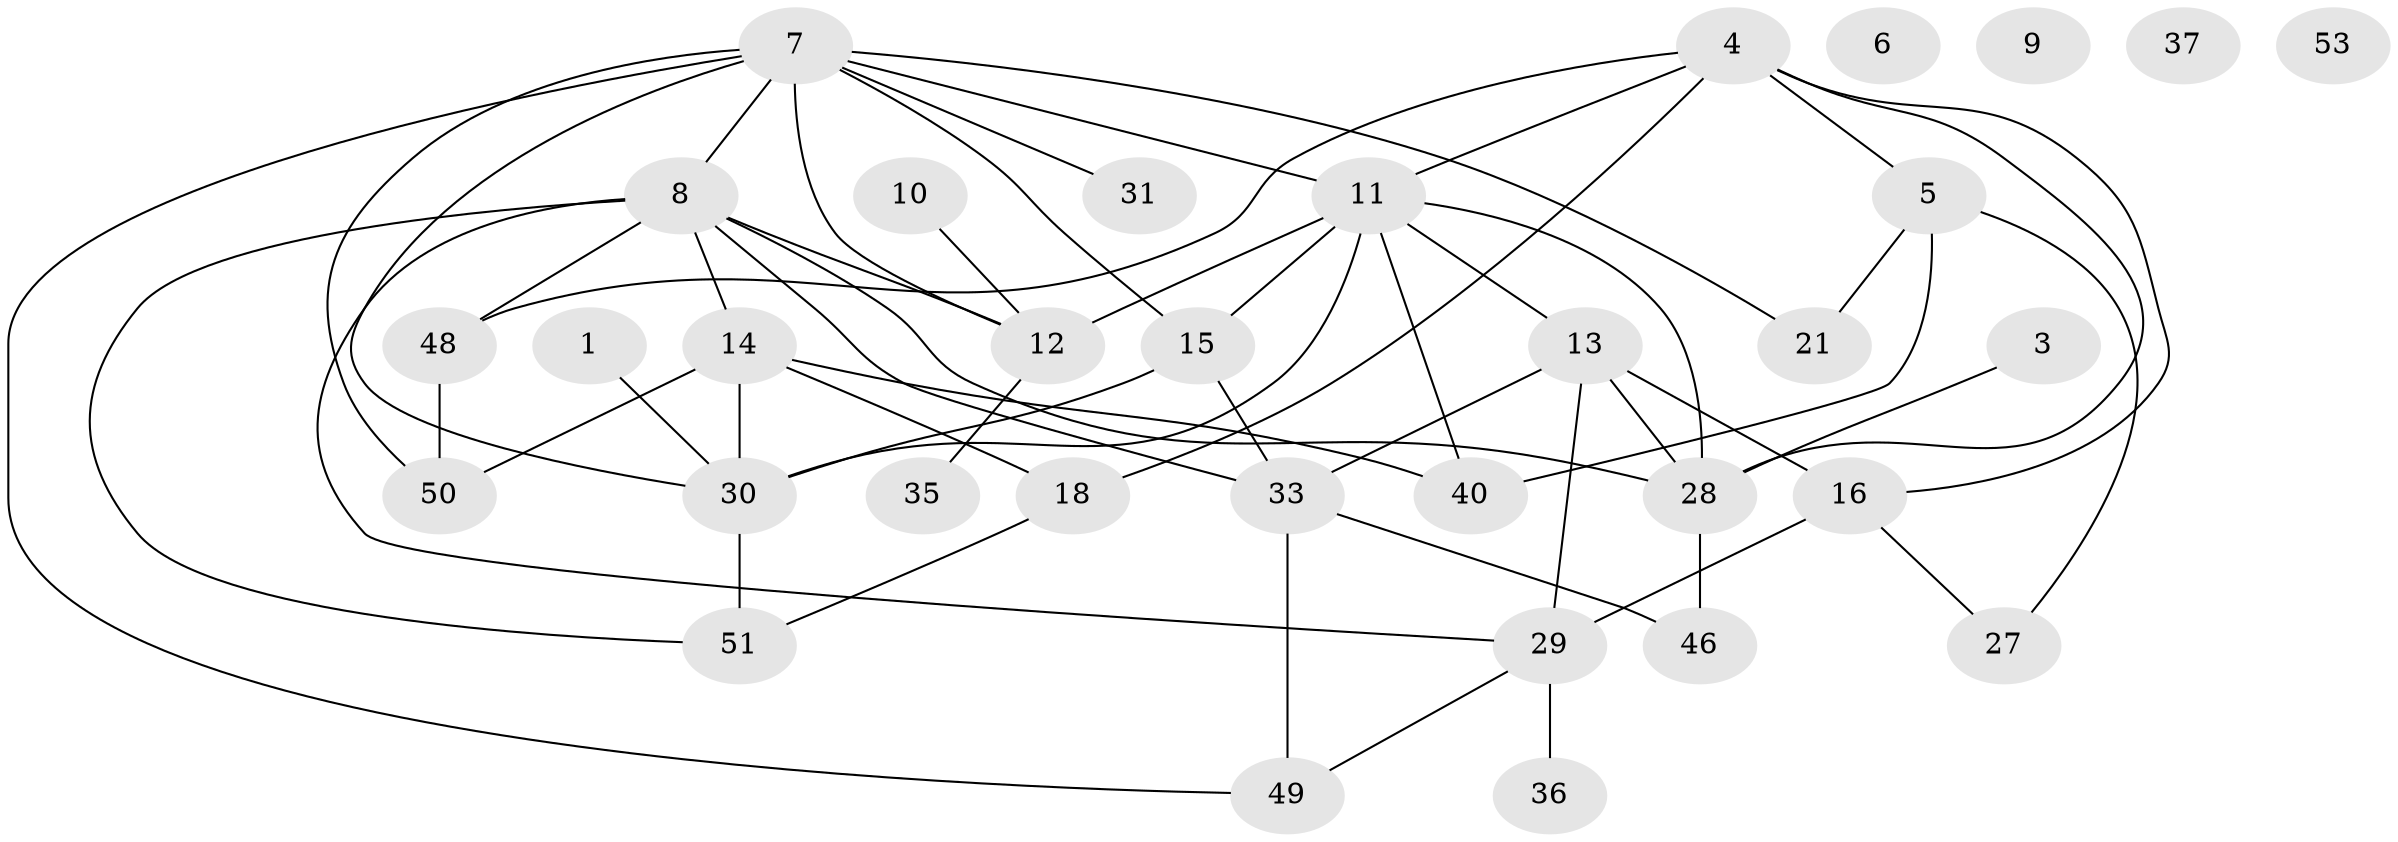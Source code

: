 // Generated by graph-tools (version 1.1) at 2025/23/03/03/25 07:23:26]
// undirected, 33 vertices, 55 edges
graph export_dot {
graph [start="1"]
  node [color=gray90,style=filled];
  1 [super="+2"];
  3 [super="+44"];
  4 [super="+19"];
  5 [super="+23"];
  6 [super="+34"];
  7 [super="+20"];
  8 [super="+42"];
  9;
  10 [super="+24"];
  11 [super="+22"];
  12 [super="+32"];
  13 [super="+47"];
  14 [super="+17"];
  15;
  16 [super="+26"];
  18 [super="+25"];
  21;
  27 [super="+38"];
  28 [super="+39"];
  29 [super="+45"];
  30 [super="+43"];
  31;
  33 [super="+41"];
  35;
  36;
  37;
  40;
  46;
  48;
  49;
  50 [super="+52"];
  51;
  53;
  1 -- 30;
  3 -- 28;
  4 -- 48;
  4 -- 11;
  4 -- 18;
  4 -- 5;
  4 -- 28;
  4 -- 16;
  5 -- 21;
  5 -- 27;
  5 -- 40;
  7 -- 8;
  7 -- 31;
  7 -- 49;
  7 -- 30;
  7 -- 11;
  7 -- 21;
  7 -- 12;
  7 -- 15;
  7 -- 50;
  8 -- 29;
  8 -- 48;
  8 -- 51;
  8 -- 33;
  8 -- 14;
  8 -- 28;
  8 -- 12;
  10 -- 12;
  11 -- 15 [weight=2];
  11 -- 40;
  11 -- 13 [weight=2];
  11 -- 28;
  11 -- 30;
  11 -- 12;
  12 -- 35;
  13 -- 16;
  13 -- 33;
  13 -- 28;
  13 -- 29;
  14 -- 18;
  14 -- 30;
  14 -- 40;
  14 -- 50;
  15 -- 30;
  15 -- 33;
  16 -- 27;
  16 -- 29 [weight=2];
  18 -- 51;
  28 -- 46;
  29 -- 36;
  29 -- 49;
  30 -- 51;
  33 -- 46;
  33 -- 49;
  48 -- 50;
}
